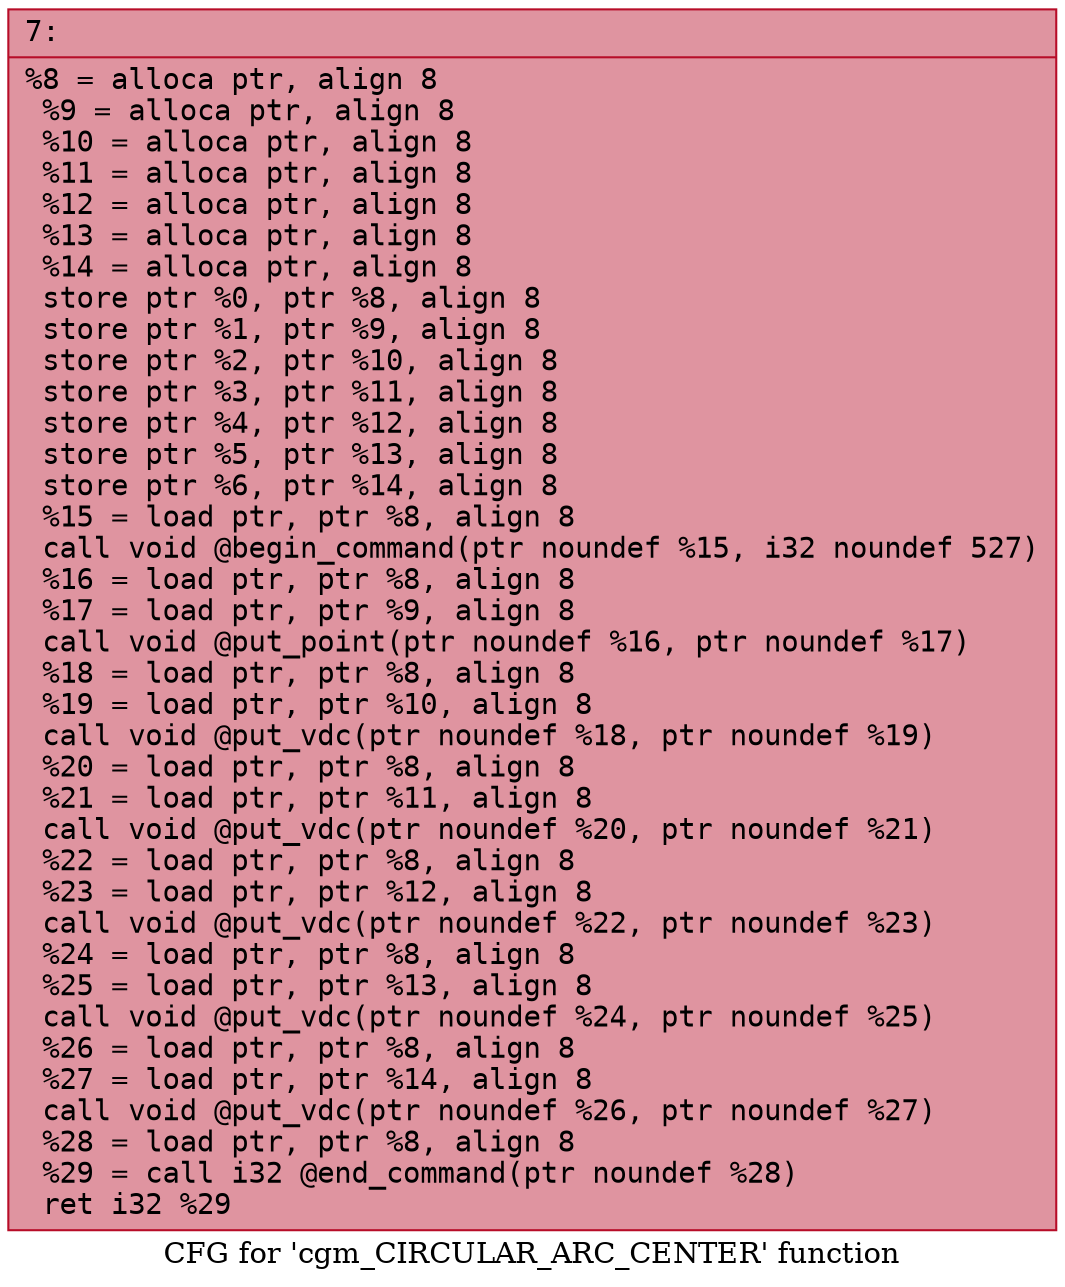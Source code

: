 digraph "CFG for 'cgm_CIRCULAR_ARC_CENTER' function" {
	label="CFG for 'cgm_CIRCULAR_ARC_CENTER' function";

	Node0x6000024c0ff0 [shape=record,color="#b70d28ff", style=filled, fillcolor="#b70d2870" fontname="Courier",label="{7:\l|  %8 = alloca ptr, align 8\l  %9 = alloca ptr, align 8\l  %10 = alloca ptr, align 8\l  %11 = alloca ptr, align 8\l  %12 = alloca ptr, align 8\l  %13 = alloca ptr, align 8\l  %14 = alloca ptr, align 8\l  store ptr %0, ptr %8, align 8\l  store ptr %1, ptr %9, align 8\l  store ptr %2, ptr %10, align 8\l  store ptr %3, ptr %11, align 8\l  store ptr %4, ptr %12, align 8\l  store ptr %5, ptr %13, align 8\l  store ptr %6, ptr %14, align 8\l  %15 = load ptr, ptr %8, align 8\l  call void @begin_command(ptr noundef %15, i32 noundef 527)\l  %16 = load ptr, ptr %8, align 8\l  %17 = load ptr, ptr %9, align 8\l  call void @put_point(ptr noundef %16, ptr noundef %17)\l  %18 = load ptr, ptr %8, align 8\l  %19 = load ptr, ptr %10, align 8\l  call void @put_vdc(ptr noundef %18, ptr noundef %19)\l  %20 = load ptr, ptr %8, align 8\l  %21 = load ptr, ptr %11, align 8\l  call void @put_vdc(ptr noundef %20, ptr noundef %21)\l  %22 = load ptr, ptr %8, align 8\l  %23 = load ptr, ptr %12, align 8\l  call void @put_vdc(ptr noundef %22, ptr noundef %23)\l  %24 = load ptr, ptr %8, align 8\l  %25 = load ptr, ptr %13, align 8\l  call void @put_vdc(ptr noundef %24, ptr noundef %25)\l  %26 = load ptr, ptr %8, align 8\l  %27 = load ptr, ptr %14, align 8\l  call void @put_vdc(ptr noundef %26, ptr noundef %27)\l  %28 = load ptr, ptr %8, align 8\l  %29 = call i32 @end_command(ptr noundef %28)\l  ret i32 %29\l}"];
}
